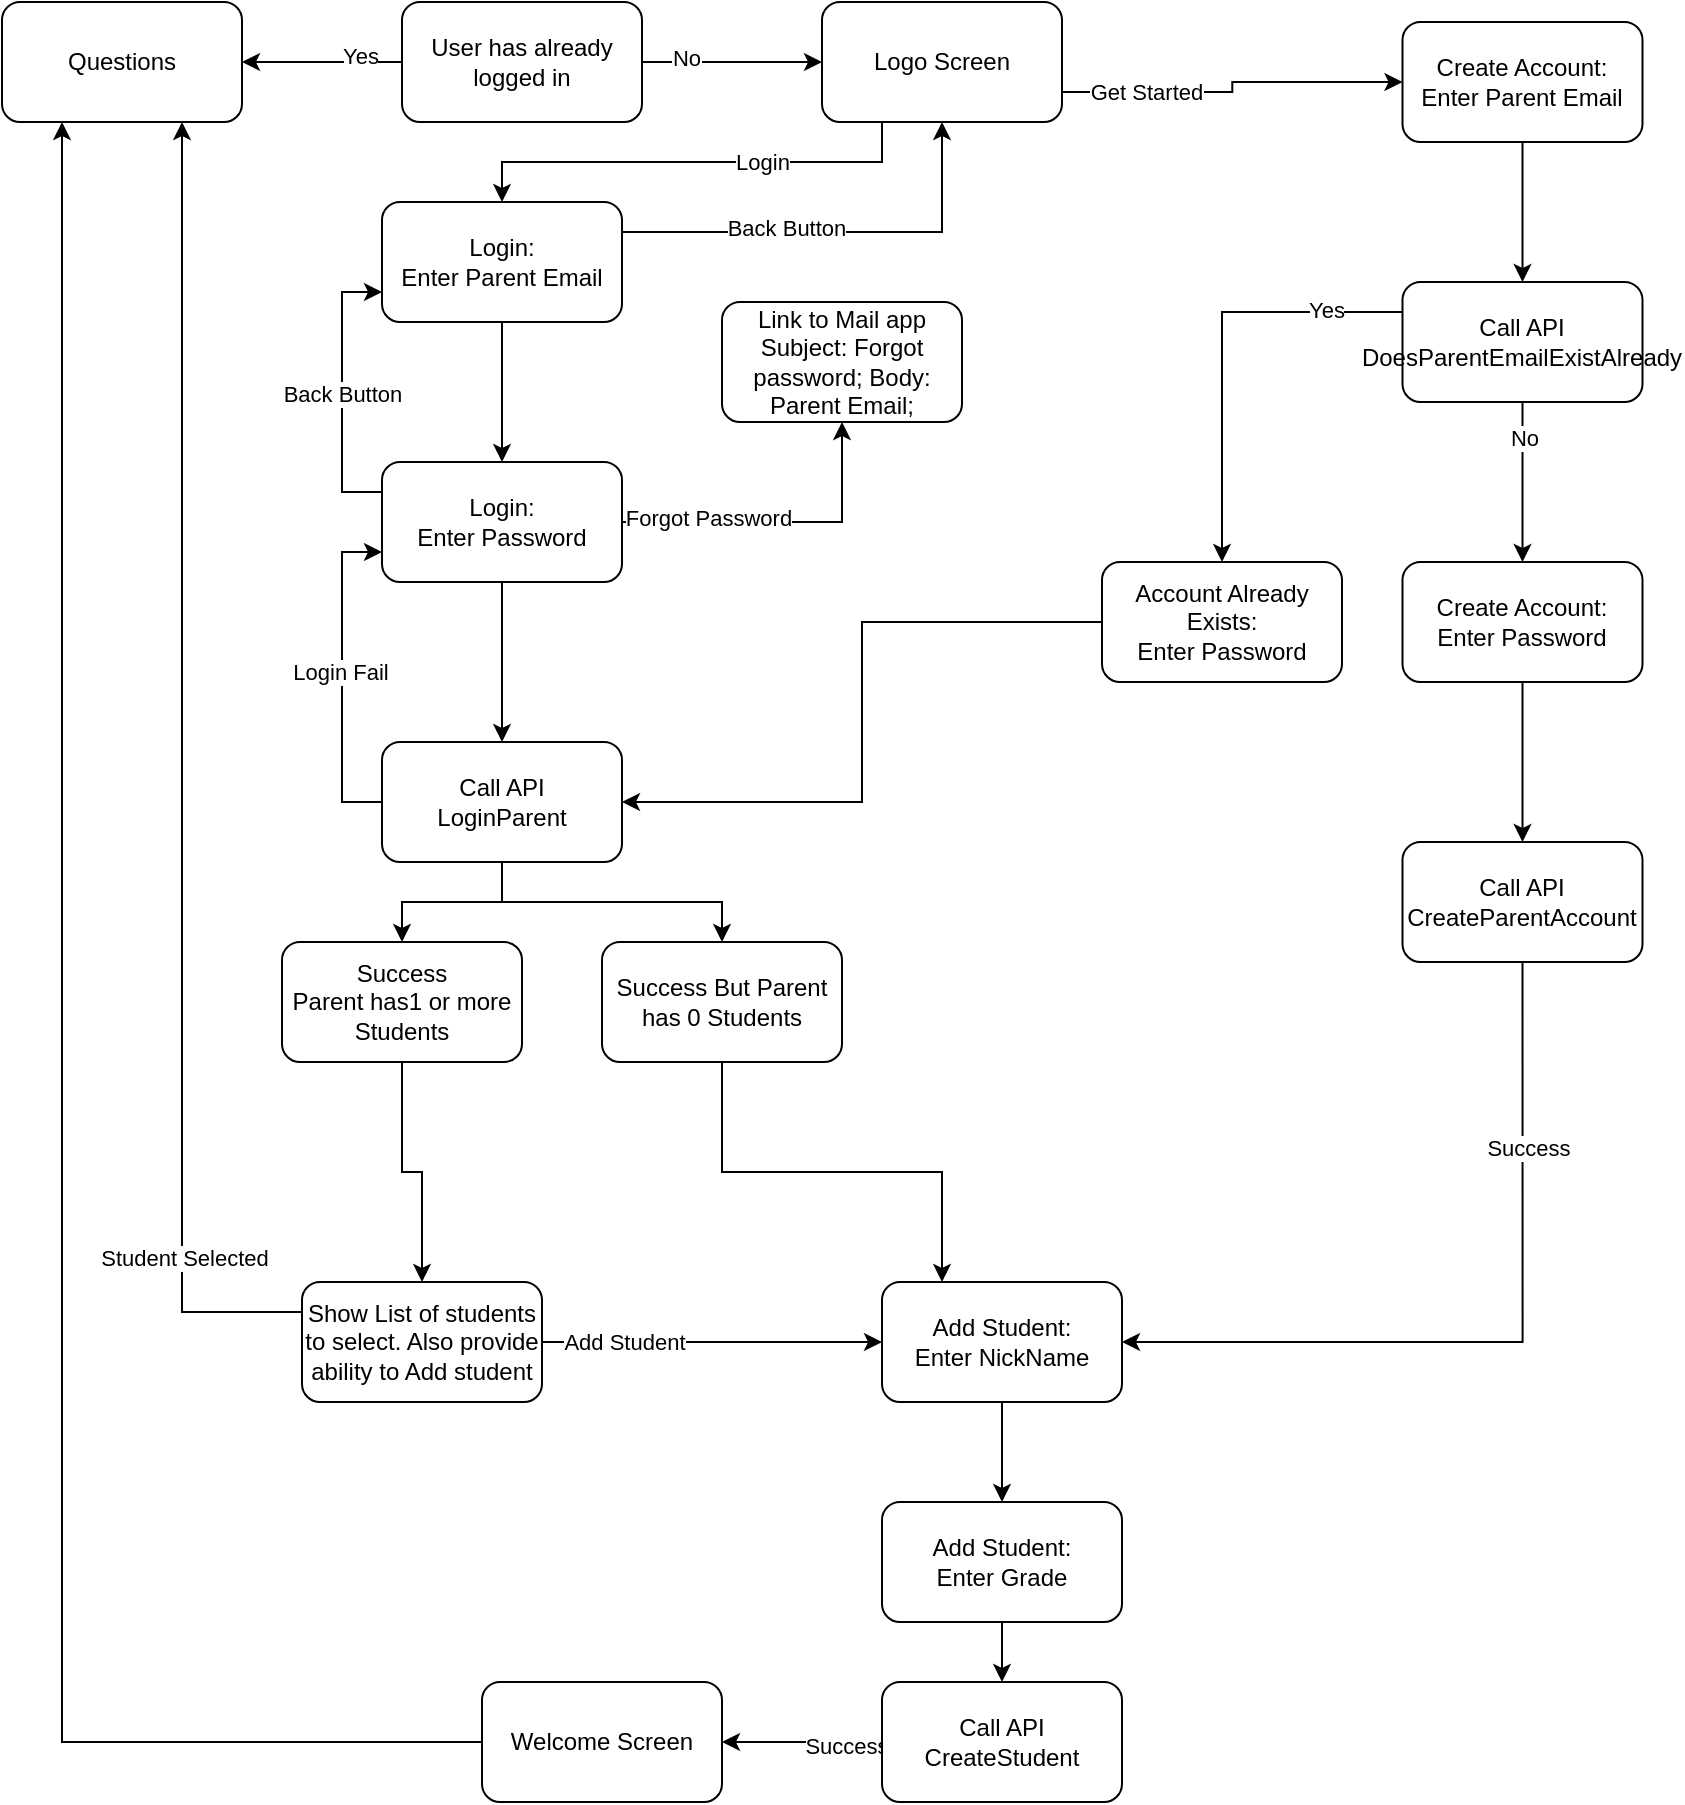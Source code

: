 <mxfile version="21.7.2" type="github">
  <diagram name="Page-1" id="vmIVtsfUiU3wfmPA_YQA">
    <mxGraphModel dx="3475" dy="1344" grid="1" gridSize="10" guides="1" tooltips="1" connect="1" arrows="1" fold="1" page="1" pageScale="1" pageWidth="1600" pageHeight="1200" math="0" shadow="0">
      <root>
        <mxCell id="0" />
        <mxCell id="1" parent="0" />
        <mxCell id="P5cGoQy2PzddgMnJaDp2-16" value="" style="edgeStyle=orthogonalEdgeStyle;rounded=0;orthogonalLoop=1;jettySize=auto;html=1;entryX=0;entryY=0.5;entryDx=0;entryDy=0;" edge="1" parent="1" source="P5cGoQy2PzddgMnJaDp2-1" target="P5cGoQy2PzddgMnJaDp2-21">
          <mxGeometry relative="1" as="geometry">
            <mxPoint x="480" y="140" as="targetPoint" />
          </mxGeometry>
        </mxCell>
        <mxCell id="P5cGoQy2PzddgMnJaDp2-20" value="No" style="edgeLabel;html=1;align=center;verticalAlign=middle;resizable=0;points=[];" vertex="1" connectable="0" parent="P5cGoQy2PzddgMnJaDp2-16">
          <mxGeometry x="-0.514" y="2" relative="1" as="geometry">
            <mxPoint as="offset" />
          </mxGeometry>
        </mxCell>
        <mxCell id="P5cGoQy2PzddgMnJaDp2-18" value="" style="edgeStyle=orthogonalEdgeStyle;rounded=0;orthogonalLoop=1;jettySize=auto;html=1;" edge="1" parent="1" source="P5cGoQy2PzddgMnJaDp2-1" target="P5cGoQy2PzddgMnJaDp2-17">
          <mxGeometry relative="1" as="geometry" />
        </mxCell>
        <mxCell id="P5cGoQy2PzddgMnJaDp2-19" value="Yes" style="edgeLabel;html=1;align=center;verticalAlign=middle;resizable=0;points=[];" vertex="1" connectable="0" parent="P5cGoQy2PzddgMnJaDp2-18">
          <mxGeometry x="-0.475" y="-3" relative="1" as="geometry">
            <mxPoint as="offset" />
          </mxGeometry>
        </mxCell>
        <mxCell id="P5cGoQy2PzddgMnJaDp2-1" value="User has already logged in" style="rounded=1;whiteSpace=wrap;html=1;" vertex="1" parent="1">
          <mxGeometry x="270" y="110" width="120" height="60" as="geometry" />
        </mxCell>
        <mxCell id="P5cGoQy2PzddgMnJaDp2-17" value="Questions" style="rounded=1;whiteSpace=wrap;html=1;" vertex="1" parent="1">
          <mxGeometry x="70" y="110" width="120" height="60" as="geometry" />
        </mxCell>
        <mxCell id="P5cGoQy2PzddgMnJaDp2-23" value="" style="edgeStyle=orthogonalEdgeStyle;rounded=0;orthogonalLoop=1;jettySize=auto;html=1;exitX=1;exitY=0.75;exitDx=0;exitDy=0;" edge="1" parent="1" source="P5cGoQy2PzddgMnJaDp2-21" target="P5cGoQy2PzddgMnJaDp2-22">
          <mxGeometry relative="1" as="geometry">
            <mxPoint x="710" y="200" as="sourcePoint" />
          </mxGeometry>
        </mxCell>
        <mxCell id="P5cGoQy2PzddgMnJaDp2-24" value="Get Started" style="edgeLabel;html=1;align=center;verticalAlign=middle;resizable=0;points=[];" vertex="1" connectable="0" parent="P5cGoQy2PzddgMnJaDp2-23">
          <mxGeometry x="-0.525" relative="1" as="geometry">
            <mxPoint as="offset" />
          </mxGeometry>
        </mxCell>
        <mxCell id="P5cGoQy2PzddgMnJaDp2-50" style="edgeStyle=orthogonalEdgeStyle;rounded=0;orthogonalLoop=1;jettySize=auto;html=1;exitX=0.25;exitY=1;exitDx=0;exitDy=0;" edge="1" parent="1" source="P5cGoQy2PzddgMnJaDp2-21" target="P5cGoQy2PzddgMnJaDp2-25">
          <mxGeometry relative="1" as="geometry" />
        </mxCell>
        <mxCell id="P5cGoQy2PzddgMnJaDp2-51" value="Login" style="edgeLabel;html=1;align=center;verticalAlign=middle;resizable=0;points=[];" vertex="1" connectable="0" parent="P5cGoQy2PzddgMnJaDp2-50">
          <mxGeometry x="-0.301" relative="1" as="geometry">
            <mxPoint as="offset" />
          </mxGeometry>
        </mxCell>
        <mxCell id="P5cGoQy2PzddgMnJaDp2-21" value="Logo Screen" style="rounded=1;whiteSpace=wrap;html=1;" vertex="1" parent="1">
          <mxGeometry x="480" y="110" width="120" height="60" as="geometry" />
        </mxCell>
        <mxCell id="P5cGoQy2PzddgMnJaDp2-30" value="" style="edgeStyle=orthogonalEdgeStyle;rounded=0;orthogonalLoop=1;jettySize=auto;html=1;" edge="1" parent="1" source="P5cGoQy2PzddgMnJaDp2-22" target="P5cGoQy2PzddgMnJaDp2-29">
          <mxGeometry relative="1" as="geometry" />
        </mxCell>
        <mxCell id="P5cGoQy2PzddgMnJaDp2-22" value="Create Account:&lt;br&gt;Enter Parent Email" style="whiteSpace=wrap;html=1;rounded=1;" vertex="1" parent="1">
          <mxGeometry x="770.25" y="120" width="120" height="60" as="geometry" />
        </mxCell>
        <mxCell id="P5cGoQy2PzddgMnJaDp2-37" style="edgeStyle=orthogonalEdgeStyle;rounded=0;orthogonalLoop=1;jettySize=auto;html=1;exitX=0.5;exitY=1;exitDx=0;exitDy=0;entryX=0.5;entryY=0;entryDx=0;entryDy=0;" edge="1" parent="1" source="P5cGoQy2PzddgMnJaDp2-25" target="P5cGoQy2PzddgMnJaDp2-34">
          <mxGeometry relative="1" as="geometry" />
        </mxCell>
        <mxCell id="P5cGoQy2PzddgMnJaDp2-85" style="edgeStyle=orthogonalEdgeStyle;rounded=0;orthogonalLoop=1;jettySize=auto;html=1;exitX=1;exitY=0.25;exitDx=0;exitDy=0;entryX=0.5;entryY=1;entryDx=0;entryDy=0;" edge="1" parent="1" source="P5cGoQy2PzddgMnJaDp2-25" target="P5cGoQy2PzddgMnJaDp2-21">
          <mxGeometry relative="1" as="geometry" />
        </mxCell>
        <mxCell id="P5cGoQy2PzddgMnJaDp2-86" value="Back Button" style="edgeLabel;html=1;align=center;verticalAlign=middle;resizable=0;points=[];" vertex="1" connectable="0" parent="P5cGoQy2PzddgMnJaDp2-85">
          <mxGeometry x="-0.242" y="2" relative="1" as="geometry">
            <mxPoint as="offset" />
          </mxGeometry>
        </mxCell>
        <mxCell id="P5cGoQy2PzddgMnJaDp2-25" value="Login:&lt;br&gt;Enter Parent Email" style="whiteSpace=wrap;html=1;rounded=1;" vertex="1" parent="1">
          <mxGeometry x="260" y="210" width="120" height="60" as="geometry" />
        </mxCell>
        <mxCell id="P5cGoQy2PzddgMnJaDp2-32" value="" style="edgeStyle=orthogonalEdgeStyle;rounded=0;orthogonalLoop=1;jettySize=auto;html=1;" edge="1" parent="1" source="P5cGoQy2PzddgMnJaDp2-29" target="P5cGoQy2PzddgMnJaDp2-31">
          <mxGeometry relative="1" as="geometry" />
        </mxCell>
        <mxCell id="P5cGoQy2PzddgMnJaDp2-33" value="No" style="edgeLabel;html=1;align=center;verticalAlign=middle;resizable=0;points=[];" vertex="1" connectable="0" parent="P5cGoQy2PzddgMnJaDp2-32">
          <mxGeometry x="-0.55" relative="1" as="geometry">
            <mxPoint as="offset" />
          </mxGeometry>
        </mxCell>
        <mxCell id="P5cGoQy2PzddgMnJaDp2-52" style="edgeStyle=orthogonalEdgeStyle;rounded=0;orthogonalLoop=1;jettySize=auto;html=1;exitX=0;exitY=0.25;exitDx=0;exitDy=0;entryX=0.5;entryY=0;entryDx=0;entryDy=0;" edge="1" parent="1" source="P5cGoQy2PzddgMnJaDp2-29" target="P5cGoQy2PzddgMnJaDp2-43">
          <mxGeometry relative="1" as="geometry" />
        </mxCell>
        <mxCell id="P5cGoQy2PzddgMnJaDp2-53" value="Yes" style="edgeLabel;html=1;align=center;verticalAlign=middle;resizable=0;points=[];" vertex="1" connectable="0" parent="P5cGoQy2PzddgMnJaDp2-52">
          <mxGeometry x="-0.642" y="-1" relative="1" as="geometry">
            <mxPoint as="offset" />
          </mxGeometry>
        </mxCell>
        <mxCell id="P5cGoQy2PzddgMnJaDp2-29" value="Call API&lt;br&gt;DoesParentEmailExistAlready" style="whiteSpace=wrap;html=1;rounded=1;" vertex="1" parent="1">
          <mxGeometry x="770.25" y="250" width="120" height="60" as="geometry" />
        </mxCell>
        <mxCell id="P5cGoQy2PzddgMnJaDp2-39" value="" style="edgeStyle=orthogonalEdgeStyle;rounded=0;orthogonalLoop=1;jettySize=auto;html=1;" edge="1" parent="1" source="P5cGoQy2PzddgMnJaDp2-31" target="P5cGoQy2PzddgMnJaDp2-38">
          <mxGeometry relative="1" as="geometry" />
        </mxCell>
        <mxCell id="P5cGoQy2PzddgMnJaDp2-31" value="Create Account:&lt;br&gt;Enter Password" style="whiteSpace=wrap;html=1;rounded=1;" vertex="1" parent="1">
          <mxGeometry x="770.25" y="390" width="120" height="60" as="geometry" />
        </mxCell>
        <mxCell id="P5cGoQy2PzddgMnJaDp2-48" value="" style="edgeStyle=orthogonalEdgeStyle;rounded=0;orthogonalLoop=1;jettySize=auto;html=1;" edge="1" parent="1" source="P5cGoQy2PzddgMnJaDp2-34" target="P5cGoQy2PzddgMnJaDp2-47">
          <mxGeometry relative="1" as="geometry" />
        </mxCell>
        <mxCell id="P5cGoQy2PzddgMnJaDp2-83" style="edgeStyle=orthogonalEdgeStyle;rounded=0;orthogonalLoop=1;jettySize=auto;html=1;exitX=0;exitY=0.25;exitDx=0;exitDy=0;entryX=0;entryY=0.75;entryDx=0;entryDy=0;" edge="1" parent="1" source="P5cGoQy2PzddgMnJaDp2-34" target="P5cGoQy2PzddgMnJaDp2-25">
          <mxGeometry relative="1" as="geometry" />
        </mxCell>
        <mxCell id="P5cGoQy2PzddgMnJaDp2-84" value="Back Button" style="edgeLabel;html=1;align=center;verticalAlign=middle;resizable=0;points=[];" vertex="1" connectable="0" parent="P5cGoQy2PzddgMnJaDp2-83">
          <mxGeometry x="-0.007" relative="1" as="geometry">
            <mxPoint as="offset" />
          </mxGeometry>
        </mxCell>
        <mxCell id="P5cGoQy2PzddgMnJaDp2-90" value="" style="edgeStyle=orthogonalEdgeStyle;rounded=0;orthogonalLoop=1;jettySize=auto;html=1;" edge="1" parent="1" source="P5cGoQy2PzddgMnJaDp2-34" target="P5cGoQy2PzddgMnJaDp2-89">
          <mxGeometry relative="1" as="geometry" />
        </mxCell>
        <mxCell id="P5cGoQy2PzddgMnJaDp2-91" value="Forgot Password" style="edgeLabel;html=1;align=center;verticalAlign=middle;resizable=0;points=[];" vertex="1" connectable="0" parent="P5cGoQy2PzddgMnJaDp2-90">
          <mxGeometry x="-0.463" y="2" relative="1" as="geometry">
            <mxPoint as="offset" />
          </mxGeometry>
        </mxCell>
        <mxCell id="P5cGoQy2PzddgMnJaDp2-34" value="Login:&lt;br&gt;Enter Password" style="whiteSpace=wrap;html=1;rounded=1;" vertex="1" parent="1">
          <mxGeometry x="260" y="340" width="120" height="60" as="geometry" />
        </mxCell>
        <mxCell id="P5cGoQy2PzddgMnJaDp2-79" style="edgeStyle=orthogonalEdgeStyle;rounded=0;orthogonalLoop=1;jettySize=auto;html=1;exitX=0.5;exitY=1;exitDx=0;exitDy=0;entryX=1;entryY=0.5;entryDx=0;entryDy=0;" edge="1" parent="1" source="P5cGoQy2PzddgMnJaDp2-38" target="P5cGoQy2PzddgMnJaDp2-40">
          <mxGeometry relative="1" as="geometry" />
        </mxCell>
        <mxCell id="P5cGoQy2PzddgMnJaDp2-80" value="Success" style="edgeLabel;html=1;align=center;verticalAlign=middle;resizable=0;points=[];" vertex="1" connectable="0" parent="P5cGoQy2PzddgMnJaDp2-79">
          <mxGeometry x="-0.523" y="2" relative="1" as="geometry">
            <mxPoint as="offset" />
          </mxGeometry>
        </mxCell>
        <mxCell id="P5cGoQy2PzddgMnJaDp2-38" value="Call API&lt;br&gt;CreateParentAccount" style="whiteSpace=wrap;html=1;rounded=1;" vertex="1" parent="1">
          <mxGeometry x="770.25" y="530" width="120" height="60" as="geometry" />
        </mxCell>
        <mxCell id="P5cGoQy2PzddgMnJaDp2-71" value="" style="edgeStyle=orthogonalEdgeStyle;rounded=0;orthogonalLoop=1;jettySize=auto;html=1;" edge="1" parent="1" source="P5cGoQy2PzddgMnJaDp2-40" target="P5cGoQy2PzddgMnJaDp2-70">
          <mxGeometry relative="1" as="geometry" />
        </mxCell>
        <mxCell id="P5cGoQy2PzddgMnJaDp2-40" value="Add Student:&lt;br&gt;Enter NickName" style="whiteSpace=wrap;html=1;rounded=1;" vertex="1" parent="1">
          <mxGeometry x="510" y="750" width="120" height="60" as="geometry" />
        </mxCell>
        <mxCell id="P5cGoQy2PzddgMnJaDp2-46" value="" style="edgeStyle=orthogonalEdgeStyle;rounded=0;orthogonalLoop=1;jettySize=auto;html=1;entryX=1;entryY=0.5;entryDx=0;entryDy=0;" edge="1" parent="1" source="P5cGoQy2PzddgMnJaDp2-43" target="P5cGoQy2PzddgMnJaDp2-47">
          <mxGeometry relative="1" as="geometry" />
        </mxCell>
        <mxCell id="P5cGoQy2PzddgMnJaDp2-43" value="Account Already Exists:&lt;br&gt;Enter Password" style="whiteSpace=wrap;html=1;rounded=1;" vertex="1" parent="1">
          <mxGeometry x="620" y="390" width="120" height="60" as="geometry" />
        </mxCell>
        <mxCell id="P5cGoQy2PzddgMnJaDp2-63" style="edgeStyle=orthogonalEdgeStyle;rounded=0;orthogonalLoop=1;jettySize=auto;html=1;exitX=0.5;exitY=1;exitDx=0;exitDy=0;entryX=0.5;entryY=0;entryDx=0;entryDy=0;" edge="1" parent="1" source="P5cGoQy2PzddgMnJaDp2-47" target="P5cGoQy2PzddgMnJaDp2-58">
          <mxGeometry relative="1" as="geometry" />
        </mxCell>
        <mxCell id="P5cGoQy2PzddgMnJaDp2-66" style="edgeStyle=orthogonalEdgeStyle;rounded=0;orthogonalLoop=1;jettySize=auto;html=1;exitX=0.5;exitY=1;exitDx=0;exitDy=0;" edge="1" parent="1" source="P5cGoQy2PzddgMnJaDp2-47" target="P5cGoQy2PzddgMnJaDp2-65">
          <mxGeometry relative="1" as="geometry" />
        </mxCell>
        <mxCell id="P5cGoQy2PzddgMnJaDp2-81" style="edgeStyle=orthogonalEdgeStyle;rounded=0;orthogonalLoop=1;jettySize=auto;html=1;exitX=0;exitY=0.5;exitDx=0;exitDy=0;entryX=0;entryY=0.75;entryDx=0;entryDy=0;" edge="1" parent="1" source="P5cGoQy2PzddgMnJaDp2-47" target="P5cGoQy2PzddgMnJaDp2-34">
          <mxGeometry relative="1" as="geometry" />
        </mxCell>
        <mxCell id="P5cGoQy2PzddgMnJaDp2-82" value="Login Fail" style="edgeLabel;html=1;align=center;verticalAlign=middle;resizable=0;points=[];" vertex="1" connectable="0" parent="P5cGoQy2PzddgMnJaDp2-81">
          <mxGeometry x="0.031" y="1" relative="1" as="geometry">
            <mxPoint as="offset" />
          </mxGeometry>
        </mxCell>
        <mxCell id="P5cGoQy2PzddgMnJaDp2-47" value="Call API&lt;br&gt;LoginParent" style="whiteSpace=wrap;html=1;rounded=1;" vertex="1" parent="1">
          <mxGeometry x="260" y="480" width="120" height="60" as="geometry" />
        </mxCell>
        <mxCell id="P5cGoQy2PzddgMnJaDp2-60" value="" style="edgeStyle=orthogonalEdgeStyle;rounded=0;orthogonalLoop=1;jettySize=auto;html=1;" edge="1" parent="1" source="P5cGoQy2PzddgMnJaDp2-58" target="P5cGoQy2PzddgMnJaDp2-59">
          <mxGeometry relative="1" as="geometry" />
        </mxCell>
        <mxCell id="P5cGoQy2PzddgMnJaDp2-58" value="Success&lt;br&gt;Parent has1 or more Students" style="whiteSpace=wrap;html=1;rounded=1;" vertex="1" parent="1">
          <mxGeometry x="210" y="580" width="120" height="60" as="geometry" />
        </mxCell>
        <mxCell id="P5cGoQy2PzddgMnJaDp2-61" style="edgeStyle=orthogonalEdgeStyle;rounded=0;orthogonalLoop=1;jettySize=auto;html=1;exitX=0;exitY=0.25;exitDx=0;exitDy=0;entryX=0.75;entryY=1;entryDx=0;entryDy=0;" edge="1" parent="1" source="P5cGoQy2PzddgMnJaDp2-59" target="P5cGoQy2PzddgMnJaDp2-17">
          <mxGeometry relative="1" as="geometry" />
        </mxCell>
        <mxCell id="P5cGoQy2PzddgMnJaDp2-62" value="Student Selected" style="edgeLabel;html=1;align=center;verticalAlign=middle;resizable=0;points=[];" vertex="1" connectable="0" parent="P5cGoQy2PzddgMnJaDp2-61">
          <mxGeometry x="-0.735" y="-1" relative="1" as="geometry">
            <mxPoint as="offset" />
          </mxGeometry>
        </mxCell>
        <mxCell id="P5cGoQy2PzddgMnJaDp2-68" style="edgeStyle=orthogonalEdgeStyle;rounded=0;orthogonalLoop=1;jettySize=auto;html=1;" edge="1" parent="1" source="P5cGoQy2PzddgMnJaDp2-59" target="P5cGoQy2PzddgMnJaDp2-40">
          <mxGeometry relative="1" as="geometry" />
        </mxCell>
        <mxCell id="P5cGoQy2PzddgMnJaDp2-69" value="Add Student" style="edgeLabel;html=1;align=center;verticalAlign=middle;resizable=0;points=[];" vertex="1" connectable="0" parent="P5cGoQy2PzddgMnJaDp2-68">
          <mxGeometry x="-0.521" relative="1" as="geometry">
            <mxPoint as="offset" />
          </mxGeometry>
        </mxCell>
        <mxCell id="P5cGoQy2PzddgMnJaDp2-59" value="Show List of students to select. Also provide ability to Add student" style="whiteSpace=wrap;html=1;rounded=1;" vertex="1" parent="1">
          <mxGeometry x="220" y="750" width="120" height="60" as="geometry" />
        </mxCell>
        <mxCell id="P5cGoQy2PzddgMnJaDp2-67" style="edgeStyle=orthogonalEdgeStyle;rounded=0;orthogonalLoop=1;jettySize=auto;html=1;exitX=0.5;exitY=1;exitDx=0;exitDy=0;entryX=0.25;entryY=0;entryDx=0;entryDy=0;" edge="1" parent="1" source="P5cGoQy2PzddgMnJaDp2-65" target="P5cGoQy2PzddgMnJaDp2-40">
          <mxGeometry relative="1" as="geometry" />
        </mxCell>
        <mxCell id="P5cGoQy2PzddgMnJaDp2-65" value="Success But Parent has 0 Students" style="whiteSpace=wrap;html=1;rounded=1;" vertex="1" parent="1">
          <mxGeometry x="370" y="580" width="120" height="60" as="geometry" />
        </mxCell>
        <mxCell id="P5cGoQy2PzddgMnJaDp2-73" value="" style="edgeStyle=orthogonalEdgeStyle;rounded=0;orthogonalLoop=1;jettySize=auto;html=1;" edge="1" parent="1" source="P5cGoQy2PzddgMnJaDp2-70" target="P5cGoQy2PzddgMnJaDp2-72">
          <mxGeometry relative="1" as="geometry" />
        </mxCell>
        <mxCell id="P5cGoQy2PzddgMnJaDp2-70" value="Add Student:&lt;br&gt;Enter Grade" style="whiteSpace=wrap;html=1;rounded=1;" vertex="1" parent="1">
          <mxGeometry x="510" y="860" width="120" height="60" as="geometry" />
        </mxCell>
        <mxCell id="P5cGoQy2PzddgMnJaDp2-75" value="" style="edgeStyle=orthogonalEdgeStyle;rounded=0;orthogonalLoop=1;jettySize=auto;html=1;" edge="1" parent="1" source="P5cGoQy2PzddgMnJaDp2-72" target="P5cGoQy2PzddgMnJaDp2-74">
          <mxGeometry relative="1" as="geometry" />
        </mxCell>
        <mxCell id="P5cGoQy2PzddgMnJaDp2-76" value="Success" style="edgeLabel;html=1;align=center;verticalAlign=middle;resizable=0;points=[];" vertex="1" connectable="0" parent="P5cGoQy2PzddgMnJaDp2-75">
          <mxGeometry x="-0.551" y="2" relative="1" as="geometry">
            <mxPoint as="offset" />
          </mxGeometry>
        </mxCell>
        <mxCell id="P5cGoQy2PzddgMnJaDp2-72" value="Call API&lt;br&gt;CreateStudent" style="whiteSpace=wrap;html=1;rounded=1;" vertex="1" parent="1">
          <mxGeometry x="510" y="950" width="120" height="60" as="geometry" />
        </mxCell>
        <mxCell id="P5cGoQy2PzddgMnJaDp2-77" style="edgeStyle=orthogonalEdgeStyle;rounded=0;orthogonalLoop=1;jettySize=auto;html=1;exitX=0;exitY=0.5;exitDx=0;exitDy=0;entryX=0.25;entryY=1;entryDx=0;entryDy=0;" edge="1" parent="1" source="P5cGoQy2PzddgMnJaDp2-74" target="P5cGoQy2PzddgMnJaDp2-17">
          <mxGeometry relative="1" as="geometry" />
        </mxCell>
        <mxCell id="P5cGoQy2PzddgMnJaDp2-74" value="Welcome Screen" style="whiteSpace=wrap;html=1;rounded=1;" vertex="1" parent="1">
          <mxGeometry x="310" y="950" width="120" height="60" as="geometry" />
        </mxCell>
        <mxCell id="P5cGoQy2PzddgMnJaDp2-89" value="Link to Mail app&lt;br&gt;Subject: Forgot password; Body: Parent Email;" style="whiteSpace=wrap;html=1;rounded=1;" vertex="1" parent="1">
          <mxGeometry x="430" y="260" width="120" height="60" as="geometry" />
        </mxCell>
      </root>
    </mxGraphModel>
  </diagram>
</mxfile>
